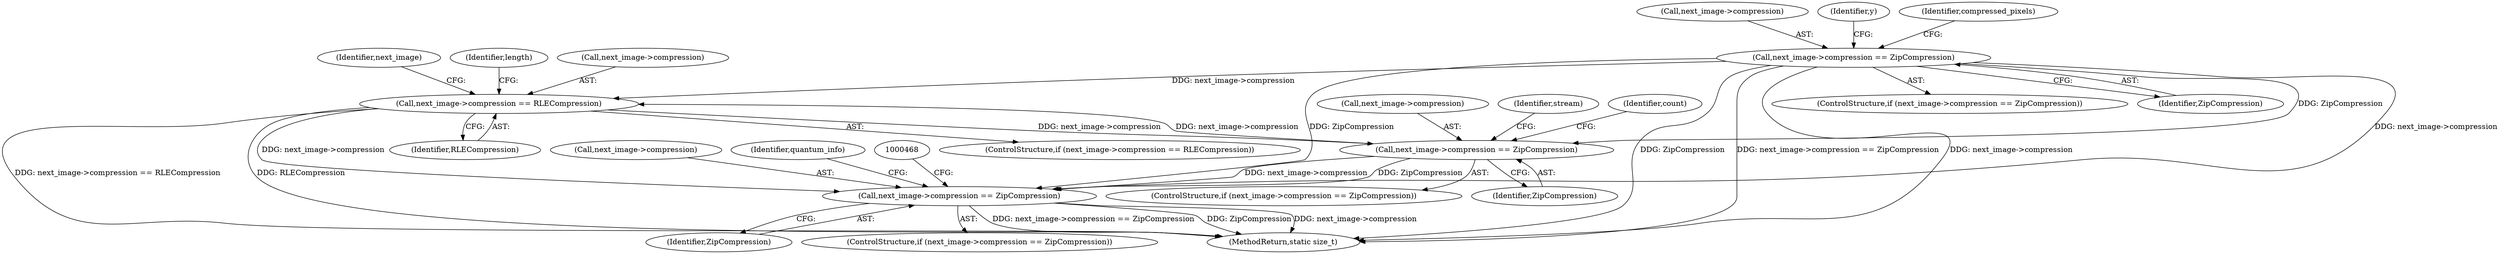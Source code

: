 digraph "0_ImageMagick_e87af64b1ff1635a32d9b6162f1b0e260fb54ed9@pointer" {
"1000344" [label="(Call,next_image->compression == RLECompression)"];
"1000372" [label="(Call,next_image->compression == ZipCompression)"];
"1000344" [label="(Call,next_image->compression == RLECompression)"];
"1000197" [label="(Call,next_image->compression == ZipCompression)"];
"1000461" [label="(Call,next_image->compression == ZipCompression)"];
"1000465" [label="(Identifier,ZipCompression)"];
"1000484" [label="(MethodReturn,static size_t)"];
"1000344" [label="(Call,next_image->compression == RLECompression)"];
"1000373" [label="(Call,next_image->compression)"];
"1000348" [label="(Identifier,RLECompression)"];
"1000462" [label="(Call,next_image->compression)"];
"1000374" [label="(Identifier,next_image)"];
"1000351" [label="(Identifier,length)"];
"1000198" [label="(Call,next_image->compression)"];
"1000274" [label="(Identifier,y)"];
"1000197" [label="(Call,next_image->compression == ZipCompression)"];
"1000371" [label="(ControlStructure,if (next_image->compression == ZipCompression))"];
"1000376" [label="(Identifier,ZipCompression)"];
"1000479" [label="(Identifier,quantum_info)"];
"1000196" [label="(ControlStructure,if (next_image->compression == ZipCompression))"];
"1000345" [label="(Call,next_image->compression)"];
"1000201" [label="(Identifier,ZipCompression)"];
"1000461" [label="(Call,next_image->compression == ZipCompression)"];
"1000204" [label="(Identifier,compressed_pixels)"];
"1000380" [label="(Identifier,stream)"];
"1000460" [label="(ControlStructure,if (next_image->compression == ZipCompression))"];
"1000343" [label="(ControlStructure,if (next_image->compression == RLECompression))"];
"1000455" [label="(Identifier,count)"];
"1000372" [label="(Call,next_image->compression == ZipCompression)"];
"1000344" -> "1000343"  [label="AST: "];
"1000344" -> "1000348"  [label="CFG: "];
"1000345" -> "1000344"  [label="AST: "];
"1000348" -> "1000344"  [label="AST: "];
"1000351" -> "1000344"  [label="CFG: "];
"1000374" -> "1000344"  [label="CFG: "];
"1000344" -> "1000484"  [label="DDG: next_image->compression == RLECompression"];
"1000344" -> "1000484"  [label="DDG: RLECompression"];
"1000372" -> "1000344"  [label="DDG: next_image->compression"];
"1000197" -> "1000344"  [label="DDG: next_image->compression"];
"1000344" -> "1000372"  [label="DDG: next_image->compression"];
"1000344" -> "1000461"  [label="DDG: next_image->compression"];
"1000372" -> "1000371"  [label="AST: "];
"1000372" -> "1000376"  [label="CFG: "];
"1000373" -> "1000372"  [label="AST: "];
"1000376" -> "1000372"  [label="AST: "];
"1000380" -> "1000372"  [label="CFG: "];
"1000455" -> "1000372"  [label="CFG: "];
"1000197" -> "1000372"  [label="DDG: ZipCompression"];
"1000372" -> "1000461"  [label="DDG: next_image->compression"];
"1000372" -> "1000461"  [label="DDG: ZipCompression"];
"1000197" -> "1000196"  [label="AST: "];
"1000197" -> "1000201"  [label="CFG: "];
"1000198" -> "1000197"  [label="AST: "];
"1000201" -> "1000197"  [label="AST: "];
"1000204" -> "1000197"  [label="CFG: "];
"1000274" -> "1000197"  [label="CFG: "];
"1000197" -> "1000484"  [label="DDG: ZipCompression"];
"1000197" -> "1000484"  [label="DDG: next_image->compression == ZipCompression"];
"1000197" -> "1000484"  [label="DDG: next_image->compression"];
"1000197" -> "1000461"  [label="DDG: next_image->compression"];
"1000197" -> "1000461"  [label="DDG: ZipCompression"];
"1000461" -> "1000460"  [label="AST: "];
"1000461" -> "1000465"  [label="CFG: "];
"1000462" -> "1000461"  [label="AST: "];
"1000465" -> "1000461"  [label="AST: "];
"1000468" -> "1000461"  [label="CFG: "];
"1000479" -> "1000461"  [label="CFG: "];
"1000461" -> "1000484"  [label="DDG: next_image->compression == ZipCompression"];
"1000461" -> "1000484"  [label="DDG: ZipCompression"];
"1000461" -> "1000484"  [label="DDG: next_image->compression"];
}
